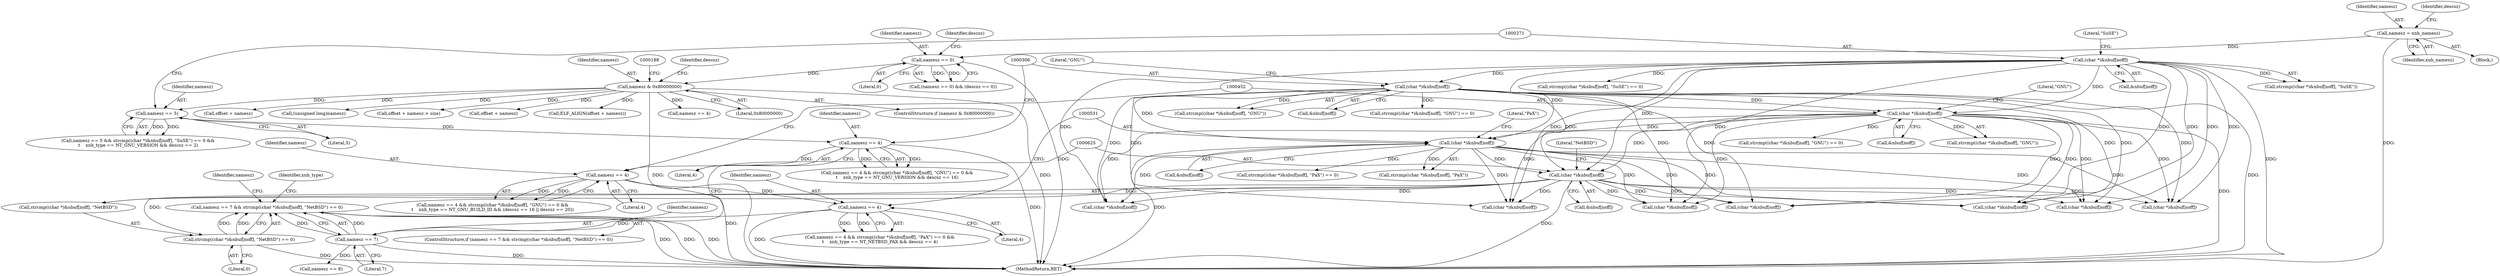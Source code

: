 digraph "0_file_b4c01141e5367f247b84dcaf6aefbb4e741842b8@API" {
"1000618" [label="(Call,namesz == 7 && strcmp((char *)&nbuf[noff], \"NetBSD\") == 0)"];
"1000619" [label="(Call,namesz == 7)"];
"1000524" [label="(Call,namesz == 4)"];
"1000445" [label="(Call,namesz == 4)"];
"1000299" [label="(Call,namesz == 4)"];
"1000264" [label="(Call,namesz == 5)"];
"1000183" [label="(Call,namesz & 0x80000000)"];
"1000168" [label="(Call,namesz == 0)"];
"1000160" [label="(Call,namesz = xnh_namesz)"];
"1000622" [label="(Call,strcmp((char *)&nbuf[noff], \"NetBSD\") == 0)"];
"1000624" [label="(Call,(char *)&nbuf[noff])"];
"1000305" [label="(Call,(char *)&nbuf[noff])"];
"1000270" [label="(Call,(char *)&nbuf[noff])"];
"1000451" [label="(Call,(char *)&nbuf[noff])"];
"1000530" [label="(Call,(char *)&nbuf[noff])"];
"1000449" [label="(Call,strcmp((char *)&nbuf[noff], \"GNU\") == 0)"];
"1000161" [label="(Identifier,namesz)"];
"1000305" [label="(Call,(char *)&nbuf[noff])"];
"1000623" [label="(Call,strcmp((char *)&nbuf[noff], \"NetBSD\"))"];
"1000169" [label="(Identifier,namesz)"];
"1000183" [label="(Call,namesz & 0x80000000)"];
"1000276" [label="(Literal,\"SuSE\")"];
"1000532" [label="(Call,&nbuf[noff])"];
"1000795" [label="(Call,(char *)&nbuf[noff])"];
"1000620" [label="(Identifier,namesz)"];
"1000631" [label="(Literal,0)"];
"1000269" [label="(Call,strcmp((char *)&nbuf[noff], \"SuSE\"))"];
"1000453" [label="(Call,&nbuf[noff])"];
"1000622" [label="(Call,strcmp((char *)&nbuf[noff], \"NetBSD\") == 0)"];
"1000162" [label="(Identifier,xnh_namesz)"];
"1000617" [label="(ControlStructure,if (namesz == 7 && strcmp((char *)&nbuf[noff], \"NetBSD\") == 0))"];
"1000444" [label="(Call,namesz == 4 && strcmp((char *)&nbuf[noff], \"GNU\") == 0 &&\n\t    xnh_type == NT_GNU_BUILD_ID && (descsz == 16 || descsz == 20))"];
"1000536" [label="(Literal,\"PaX\")"];
"1000217" [label="(Call,ELF_ALIGN(offset + namesz))"];
"1000270" [label="(Call,(char *)&nbuf[noff])"];
"1000298" [label="(Call,namesz == 4 && strcmp((char *)&nbuf[noff], \"GNU\") == 0 &&\n\t    xnh_type == NT_GNU_VERSION && descsz == 16)"];
"1000300" [label="(Identifier,namesz)"];
"1000524" [label="(Call,namesz == 4)"];
"1001237" [label="(MethodReturn,RET)"];
"1000621" [label="(Literal,7)"];
"1000887" [label="(Call,(char *)&nbuf[noff])"];
"1000867" [label="(Call,namesz == 4)"];
"1000624" [label="(Call,(char *)&nbuf[noff])"];
"1000619" [label="(Call,namesz == 7)"];
"1000872" [label="(Call,(char *)&nbuf[noff])"];
"1000304" [label="(Call,strcmp((char *)&nbuf[noff], \"GNU\"))"];
"1000167" [label="(Call,(namesz == 0) && (descsz == 0))"];
"1000717" [label="(Call,(char *)&nbuf[noff])"];
"1000265" [label="(Identifier,namesz)"];
"1000446" [label="(Identifier,namesz)"];
"1000168" [label="(Call,namesz == 0)"];
"1000164" [label="(Identifier,descsz)"];
"1000172" [label="(Identifier,descsz)"];
"1000263" [label="(Call,namesz == 5 && strcmp((char *)&nbuf[noff], \"SuSE\") == 0 &&\n\t    xnh_type == NT_GNU_VERSION && descsz == 2)"];
"1000307" [label="(Call,&nbuf[noff])"];
"1000303" [label="(Call,strcmp((char *)&nbuf[noff], \"GNU\") == 0)"];
"1000530" [label="(Call,(char *)&nbuf[noff])"];
"1000526" [label="(Literal,4)"];
"1000925" [label="(Call,(char *)&nbuf[noff])"];
"1000185" [label="(Literal,0x80000000)"];
"1000125" [label="(Block,)"];
"1000182" [label="(ControlStructure,if (namesz & 0x80000000))"];
"1000223" [label="(Call,offset + namesz)"];
"1000301" [label="(Literal,4)"];
"1000192" [label="(Call,(unsigned long)namesz)"];
"1000451" [label="(Call,(char *)&nbuf[noff])"];
"1000634" [label="(Identifier,xnh_type)"];
"1000272" [label="(Call,&nbuf[noff])"];
"1000199" [label="(Identifier,descsz)"];
"1000445" [label="(Call,namesz == 4)"];
"1000457" [label="(Literal,\"GNU\")"];
"1000528" [label="(Call,strcmp((char *)&nbuf[noff], \"PaX\") == 0)"];
"1000712" [label="(Call,namesz == 8)"];
"1000222" [label="(Call,offset + namesz > size)"];
"1000618" [label="(Call,namesz == 7 && strcmp((char *)&nbuf[noff], \"NetBSD\") == 0)"];
"1000630" [label="(Literal,\"NetBSD\")"];
"1000450" [label="(Call,strcmp((char *)&nbuf[noff], \"GNU\"))"];
"1000266" [label="(Literal,5)"];
"1000529" [label="(Call,strcmp((char *)&nbuf[noff], \"PaX\"))"];
"1000184" [label="(Identifier,namesz)"];
"1000160" [label="(Call,namesz = xnh_namesz)"];
"1000713" [label="(Identifier,namesz)"];
"1000523" [label="(Call,namesz == 4 && strcmp((char *)&nbuf[noff], \"PaX\") == 0 &&\n\t    xnh_type == NT_NETBSD_PAX && descsz == 4)"];
"1000311" [label="(Literal,\"GNU\")"];
"1000447" [label="(Literal,4)"];
"1000756" [label="(Call,(char *)&nbuf[noff])"];
"1000299" [label="(Call,namesz == 4)"];
"1000170" [label="(Literal,0)"];
"1000906" [label="(Call,(char *)&nbuf[noff])"];
"1000264" [label="(Call,namesz == 5)"];
"1000268" [label="(Call,strcmp((char *)&nbuf[noff], \"SuSE\") == 0)"];
"1000525" [label="(Identifier,namesz)"];
"1000218" [label="(Call,offset + namesz)"];
"1000626" [label="(Call,&nbuf[noff])"];
"1000618" -> "1000617"  [label="AST: "];
"1000618" -> "1000619"  [label="CFG: "];
"1000618" -> "1000622"  [label="CFG: "];
"1000619" -> "1000618"  [label="AST: "];
"1000622" -> "1000618"  [label="AST: "];
"1000634" -> "1000618"  [label="CFG: "];
"1000713" -> "1000618"  [label="CFG: "];
"1000618" -> "1001237"  [label="DDG: "];
"1000618" -> "1001237"  [label="DDG: "];
"1000618" -> "1001237"  [label="DDG: "];
"1000619" -> "1000618"  [label="DDG: "];
"1000619" -> "1000618"  [label="DDG: "];
"1000622" -> "1000618"  [label="DDG: "];
"1000622" -> "1000618"  [label="DDG: "];
"1000619" -> "1000621"  [label="CFG: "];
"1000620" -> "1000619"  [label="AST: "];
"1000621" -> "1000619"  [label="AST: "];
"1000625" -> "1000619"  [label="CFG: "];
"1000619" -> "1001237"  [label="DDG: "];
"1000524" -> "1000619"  [label="DDG: "];
"1000619" -> "1000712"  [label="DDG: "];
"1000524" -> "1000523"  [label="AST: "];
"1000524" -> "1000526"  [label="CFG: "];
"1000525" -> "1000524"  [label="AST: "];
"1000526" -> "1000524"  [label="AST: "];
"1000531" -> "1000524"  [label="CFG: "];
"1000523" -> "1000524"  [label="CFG: "];
"1000524" -> "1001237"  [label="DDG: "];
"1000524" -> "1000523"  [label="DDG: "];
"1000524" -> "1000523"  [label="DDG: "];
"1000445" -> "1000524"  [label="DDG: "];
"1000445" -> "1000444"  [label="AST: "];
"1000445" -> "1000447"  [label="CFG: "];
"1000446" -> "1000445"  [label="AST: "];
"1000447" -> "1000445"  [label="AST: "];
"1000452" -> "1000445"  [label="CFG: "];
"1000444" -> "1000445"  [label="CFG: "];
"1000445" -> "1001237"  [label="DDG: "];
"1000445" -> "1000444"  [label="DDG: "];
"1000445" -> "1000444"  [label="DDG: "];
"1000299" -> "1000445"  [label="DDG: "];
"1000299" -> "1000298"  [label="AST: "];
"1000299" -> "1000301"  [label="CFG: "];
"1000300" -> "1000299"  [label="AST: "];
"1000301" -> "1000299"  [label="AST: "];
"1000306" -> "1000299"  [label="CFG: "];
"1000298" -> "1000299"  [label="CFG: "];
"1000299" -> "1001237"  [label="DDG: "];
"1000299" -> "1000298"  [label="DDG: "];
"1000299" -> "1000298"  [label="DDG: "];
"1000264" -> "1000299"  [label="DDG: "];
"1000264" -> "1000263"  [label="AST: "];
"1000264" -> "1000266"  [label="CFG: "];
"1000265" -> "1000264"  [label="AST: "];
"1000266" -> "1000264"  [label="AST: "];
"1000271" -> "1000264"  [label="CFG: "];
"1000263" -> "1000264"  [label="CFG: "];
"1000264" -> "1000263"  [label="DDG: "];
"1000264" -> "1000263"  [label="DDG: "];
"1000183" -> "1000264"  [label="DDG: "];
"1000183" -> "1000182"  [label="AST: "];
"1000183" -> "1000185"  [label="CFG: "];
"1000184" -> "1000183"  [label="AST: "];
"1000185" -> "1000183"  [label="AST: "];
"1000188" -> "1000183"  [label="CFG: "];
"1000199" -> "1000183"  [label="CFG: "];
"1000183" -> "1001237"  [label="DDG: "];
"1000183" -> "1001237"  [label="DDG: "];
"1000168" -> "1000183"  [label="DDG: "];
"1000183" -> "1000192"  [label="DDG: "];
"1000183" -> "1000217"  [label="DDG: "];
"1000183" -> "1000218"  [label="DDG: "];
"1000183" -> "1000222"  [label="DDG: "];
"1000183" -> "1000223"  [label="DDG: "];
"1000183" -> "1000867"  [label="DDG: "];
"1000168" -> "1000167"  [label="AST: "];
"1000168" -> "1000170"  [label="CFG: "];
"1000169" -> "1000168"  [label="AST: "];
"1000170" -> "1000168"  [label="AST: "];
"1000172" -> "1000168"  [label="CFG: "];
"1000167" -> "1000168"  [label="CFG: "];
"1000168" -> "1001237"  [label="DDG: "];
"1000168" -> "1000167"  [label="DDG: "];
"1000168" -> "1000167"  [label="DDG: "];
"1000160" -> "1000168"  [label="DDG: "];
"1000160" -> "1000125"  [label="AST: "];
"1000160" -> "1000162"  [label="CFG: "];
"1000161" -> "1000160"  [label="AST: "];
"1000162" -> "1000160"  [label="AST: "];
"1000164" -> "1000160"  [label="CFG: "];
"1000160" -> "1001237"  [label="DDG: "];
"1000622" -> "1000631"  [label="CFG: "];
"1000623" -> "1000622"  [label="AST: "];
"1000631" -> "1000622"  [label="AST: "];
"1000622" -> "1001237"  [label="DDG: "];
"1000624" -> "1000622"  [label="DDG: "];
"1000624" -> "1000623"  [label="AST: "];
"1000624" -> "1000626"  [label="CFG: "];
"1000625" -> "1000624"  [label="AST: "];
"1000626" -> "1000624"  [label="AST: "];
"1000630" -> "1000624"  [label="CFG: "];
"1000624" -> "1001237"  [label="DDG: "];
"1000624" -> "1000623"  [label="DDG: "];
"1000305" -> "1000624"  [label="DDG: "];
"1000451" -> "1000624"  [label="DDG: "];
"1000270" -> "1000624"  [label="DDG: "];
"1000530" -> "1000624"  [label="DDG: "];
"1000624" -> "1000717"  [label="DDG: "];
"1000624" -> "1000756"  [label="DDG: "];
"1000624" -> "1000795"  [label="DDG: "];
"1000624" -> "1000872"  [label="DDG: "];
"1000624" -> "1000887"  [label="DDG: "];
"1000624" -> "1000906"  [label="DDG: "];
"1000624" -> "1000925"  [label="DDG: "];
"1000305" -> "1000304"  [label="AST: "];
"1000305" -> "1000307"  [label="CFG: "];
"1000306" -> "1000305"  [label="AST: "];
"1000307" -> "1000305"  [label="AST: "];
"1000311" -> "1000305"  [label="CFG: "];
"1000305" -> "1001237"  [label="DDG: "];
"1000305" -> "1000303"  [label="DDG: "];
"1000305" -> "1000304"  [label="DDG: "];
"1000270" -> "1000305"  [label="DDG: "];
"1000305" -> "1000451"  [label="DDG: "];
"1000305" -> "1000530"  [label="DDG: "];
"1000305" -> "1000717"  [label="DDG: "];
"1000305" -> "1000756"  [label="DDG: "];
"1000305" -> "1000795"  [label="DDG: "];
"1000305" -> "1000872"  [label="DDG: "];
"1000305" -> "1000887"  [label="DDG: "];
"1000305" -> "1000906"  [label="DDG: "];
"1000305" -> "1000925"  [label="DDG: "];
"1000270" -> "1000269"  [label="AST: "];
"1000270" -> "1000272"  [label="CFG: "];
"1000271" -> "1000270"  [label="AST: "];
"1000272" -> "1000270"  [label="AST: "];
"1000276" -> "1000270"  [label="CFG: "];
"1000270" -> "1001237"  [label="DDG: "];
"1000270" -> "1000268"  [label="DDG: "];
"1000270" -> "1000269"  [label="DDG: "];
"1000270" -> "1000451"  [label="DDG: "];
"1000270" -> "1000530"  [label="DDG: "];
"1000270" -> "1000717"  [label="DDG: "];
"1000270" -> "1000756"  [label="DDG: "];
"1000270" -> "1000795"  [label="DDG: "];
"1000270" -> "1000872"  [label="DDG: "];
"1000270" -> "1000887"  [label="DDG: "];
"1000270" -> "1000906"  [label="DDG: "];
"1000270" -> "1000925"  [label="DDG: "];
"1000451" -> "1000450"  [label="AST: "];
"1000451" -> "1000453"  [label="CFG: "];
"1000452" -> "1000451"  [label="AST: "];
"1000453" -> "1000451"  [label="AST: "];
"1000457" -> "1000451"  [label="CFG: "];
"1000451" -> "1001237"  [label="DDG: "];
"1000451" -> "1000449"  [label="DDG: "];
"1000451" -> "1000450"  [label="DDG: "];
"1000451" -> "1000530"  [label="DDG: "];
"1000451" -> "1000717"  [label="DDG: "];
"1000451" -> "1000756"  [label="DDG: "];
"1000451" -> "1000795"  [label="DDG: "];
"1000451" -> "1000872"  [label="DDG: "];
"1000451" -> "1000887"  [label="DDG: "];
"1000451" -> "1000906"  [label="DDG: "];
"1000451" -> "1000925"  [label="DDG: "];
"1000530" -> "1000529"  [label="AST: "];
"1000530" -> "1000532"  [label="CFG: "];
"1000531" -> "1000530"  [label="AST: "];
"1000532" -> "1000530"  [label="AST: "];
"1000536" -> "1000530"  [label="CFG: "];
"1000530" -> "1001237"  [label="DDG: "];
"1000530" -> "1000528"  [label="DDG: "];
"1000530" -> "1000529"  [label="DDG: "];
"1000530" -> "1000717"  [label="DDG: "];
"1000530" -> "1000756"  [label="DDG: "];
"1000530" -> "1000795"  [label="DDG: "];
"1000530" -> "1000872"  [label="DDG: "];
"1000530" -> "1000887"  [label="DDG: "];
"1000530" -> "1000906"  [label="DDG: "];
"1000530" -> "1000925"  [label="DDG: "];
}
